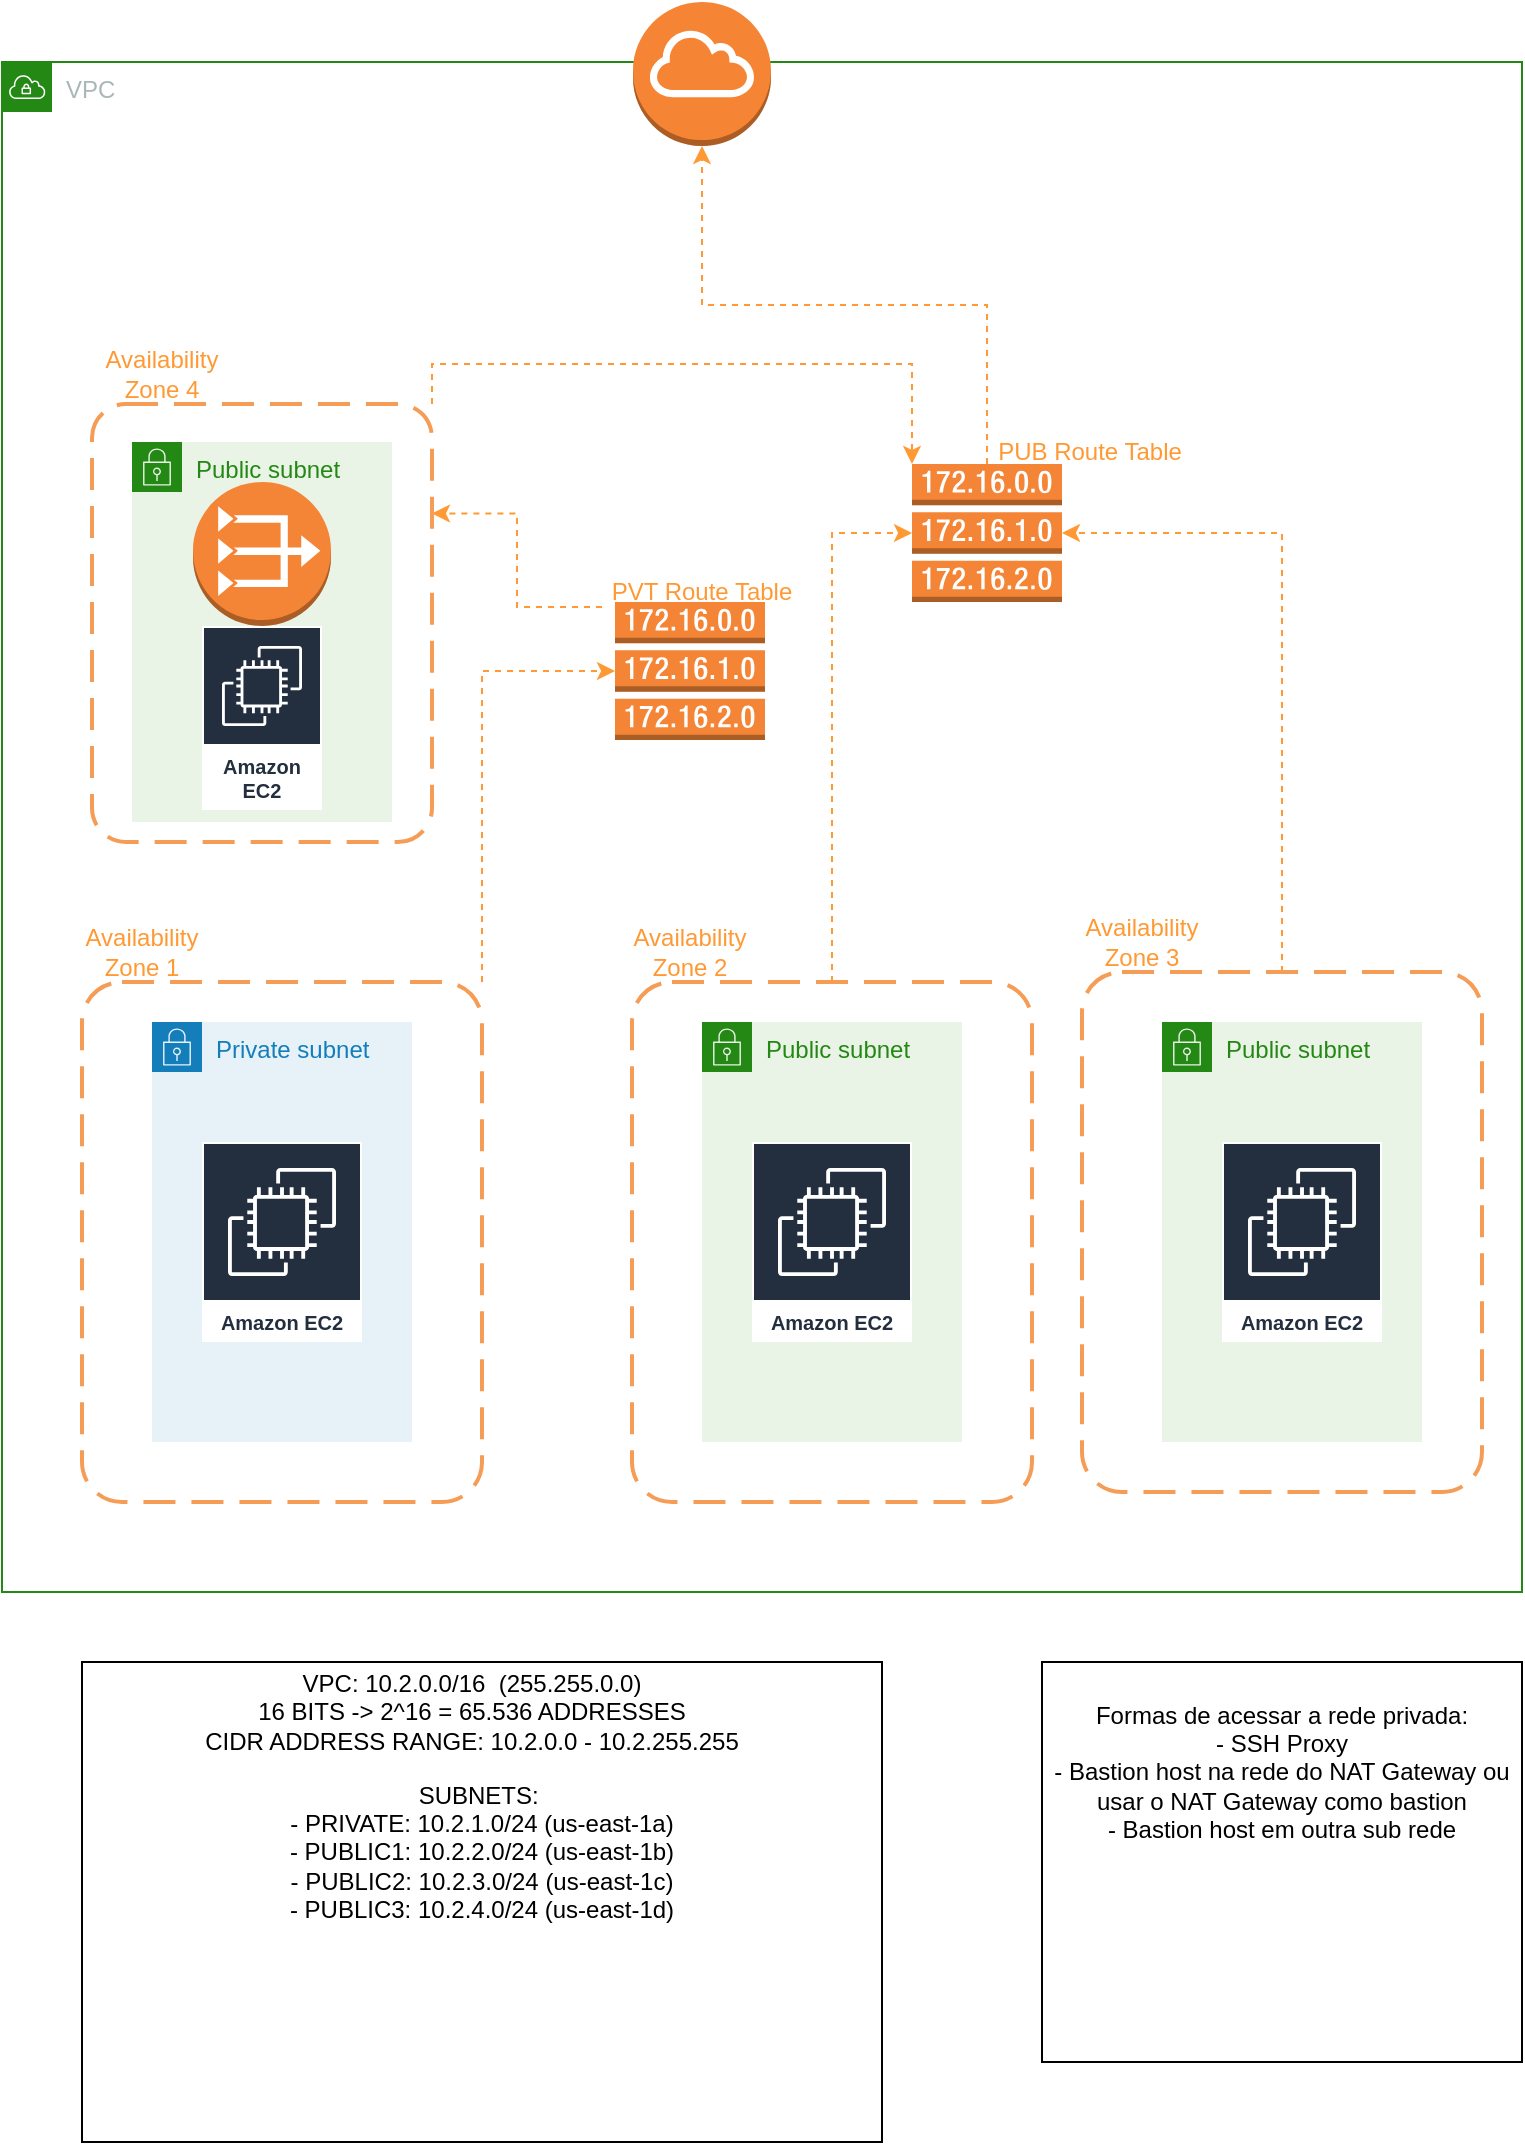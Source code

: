 <mxfile version="16.1.2" type="device"><diagram id="aNAsVDqCYQ4xS_yoXTkp" name="Page-1"><mxGraphModel dx="1038" dy="1748" grid="1" gridSize="10" guides="1" tooltips="1" connect="1" arrows="1" fold="1" page="1" pageScale="1" pageWidth="827" pageHeight="1169" math="0" shadow="0"><root><mxCell id="0"/><mxCell id="1" parent="0"/><mxCell id="YQE9x9vNBxp_oTT1-R-l-1" value="VPC" style="points=[[0,0],[0.25,0],[0.5,0],[0.75,0],[1,0],[1,0.25],[1,0.5],[1,0.75],[1,1],[0.75,1],[0.5,1],[0.25,1],[0,1],[0,0.75],[0,0.5],[0,0.25]];outlineConnect=0;gradientColor=none;html=1;whiteSpace=wrap;fontSize=12;fontStyle=0;shape=mxgraph.aws4.group;grIcon=mxgraph.aws4.group_vpc;strokeColor=#248814;fillColor=none;verticalAlign=top;align=left;spacingLeft=30;fontColor=#AAB7B8;dashed=0;" parent="1" vertex="1"><mxGeometry x="40" y="-240" width="760" height="765" as="geometry"/></mxCell><mxCell id="KtJtBL0OBSE_Rf4ZNxnj-10" style="edgeStyle=orthogonalEdgeStyle;rounded=0;orthogonalLoop=1;jettySize=auto;html=1;exitX=1;exitY=0;exitDx=0;exitDy=0;entryX=0;entryY=0.5;entryDx=0;entryDy=0;entryPerimeter=0;dashed=1;strokeColor=#FF9933;" parent="1" source="YQE9x9vNBxp_oTT1-R-l-3" target="YQE9x9vNBxp_oTT1-R-l-11" edge="1"><mxGeometry relative="1" as="geometry"/></mxCell><mxCell id="YQE9x9vNBxp_oTT1-R-l-3" value="" style="rounded=1;arcSize=10;dashed=1;strokeColor=#F59D56;fillColor=none;gradientColor=none;dashPattern=8 4;strokeWidth=2;" parent="1" vertex="1"><mxGeometry x="80" y="220" width="200" height="260" as="geometry"/></mxCell><mxCell id="YQE9x9vNBxp_oTT1-R-l-4" value="&lt;font color=&quot;#ff9933&quot;&gt;Availability Zone 1&lt;/font&gt;" style="text;html=1;strokeColor=none;fillColor=none;align=center;verticalAlign=middle;whiteSpace=wrap;rounded=0;" parent="1" vertex="1"><mxGeometry x="80" y="190" width="60" height="30" as="geometry"/></mxCell><mxCell id="YQE9x9vNBxp_oTT1-R-l-5" value="Public subnet" style="points=[[0,0],[0.25,0],[0.5,0],[0.75,0],[1,0],[1,0.25],[1,0.5],[1,0.75],[1,1],[0.75,1],[0.5,1],[0.25,1],[0,1],[0,0.75],[0,0.5],[0,0.25]];outlineConnect=0;gradientColor=none;html=1;whiteSpace=wrap;fontSize=12;fontStyle=0;shape=mxgraph.aws4.group;grIcon=mxgraph.aws4.group_security_group;grStroke=0;strokeColor=#248814;fillColor=#E9F3E6;verticalAlign=top;align=left;spacingLeft=30;fontColor=#248814;dashed=0;" parent="1" vertex="1"><mxGeometry x="390" y="240" width="130" height="210" as="geometry"/></mxCell><mxCell id="YQE9x9vNBxp_oTT1-R-l-7" value="Private subnet" style="points=[[0,0],[0.25,0],[0.5,0],[0.75,0],[1,0],[1,0.25],[1,0.5],[1,0.75],[1,1],[0.75,1],[0.5,1],[0.25,1],[0,1],[0,0.75],[0,0.5],[0,0.25]];outlineConnect=0;gradientColor=none;html=1;whiteSpace=wrap;fontSize=12;fontStyle=0;shape=mxgraph.aws4.group;grIcon=mxgraph.aws4.group_security_group;grStroke=0;strokeColor=#147EBA;fillColor=#E6F2F8;verticalAlign=top;align=left;spacingLeft=30;fontColor=#147EBA;dashed=0;" parent="1" vertex="1"><mxGeometry x="115" y="240" width="130" height="210" as="geometry"/></mxCell><mxCell id="YQE9x9vNBxp_oTT1-R-l-8" value="Amazon EC2" style="sketch=0;outlineConnect=0;fontColor=#232F3E;gradientColor=none;strokeColor=#ffffff;fillColor=#232F3E;dashed=0;verticalLabelPosition=middle;verticalAlign=bottom;align=center;html=1;whiteSpace=wrap;fontSize=10;fontStyle=1;spacing=3;shape=mxgraph.aws4.productIcon;prIcon=mxgraph.aws4.ec2;" parent="1" vertex="1"><mxGeometry x="140" y="300" width="80" height="100" as="geometry"/></mxCell><mxCell id="YQE9x9vNBxp_oTT1-R-l-9" value="Amazon EC2" style="sketch=0;outlineConnect=0;fontColor=#232F3E;gradientColor=none;strokeColor=#ffffff;fillColor=#232F3E;dashed=0;verticalLabelPosition=middle;verticalAlign=bottom;align=center;html=1;whiteSpace=wrap;fontSize=10;fontStyle=1;spacing=3;shape=mxgraph.aws4.productIcon;prIcon=mxgraph.aws4.ec2;" parent="1" vertex="1"><mxGeometry x="415" y="300" width="80" height="100" as="geometry"/></mxCell><mxCell id="YQE9x9vNBxp_oTT1-R-l-10" value="" style="outlineConnect=0;dashed=0;verticalLabelPosition=bottom;verticalAlign=top;align=center;html=1;shape=mxgraph.aws3.internet_gateway;fillColor=#F58534;gradientColor=none;fontColor=#FF9933;" parent="1" vertex="1"><mxGeometry x="355.5" y="-270" width="69" height="72" as="geometry"/></mxCell><mxCell id="YQE9x9vNBxp_oTT1-R-l-11" value="" style="outlineConnect=0;dashed=0;verticalLabelPosition=bottom;verticalAlign=top;align=center;html=1;shape=mxgraph.aws3.route_table;fillColor=#F58536;gradientColor=none;fontColor=#FF9933;" parent="1" vertex="1"><mxGeometry x="346.5" y="30" width="75" height="69" as="geometry"/></mxCell><mxCell id="YQE9x9vNBxp_oTT1-R-l-13" value="Public subnet" style="points=[[0,0],[0.25,0],[0.5,0],[0.75,0],[1,0],[1,0.25],[1,0.5],[1,0.75],[1,1],[0.75,1],[0.5,1],[0.25,1],[0,1],[0,0.75],[0,0.5],[0,0.25]];outlineConnect=0;gradientColor=none;html=1;whiteSpace=wrap;fontSize=12;fontStyle=0;shape=mxgraph.aws4.group;grIcon=mxgraph.aws4.group_security_group;grStroke=0;strokeColor=#248814;fillColor=#E9F3E6;verticalAlign=top;align=left;spacingLeft=30;fontColor=#248814;dashed=0;" parent="1" vertex="1"><mxGeometry x="620" y="240" width="130" height="210" as="geometry"/></mxCell><mxCell id="F2uwsrW1rF60rjAnXeRY-10" style="edgeStyle=orthogonalEdgeStyle;rounded=0;orthogonalLoop=1;jettySize=auto;html=1;exitX=0.5;exitY=0;exitDx=0;exitDy=0;entryX=0;entryY=0.5;entryDx=0;entryDy=0;entryPerimeter=0;dashed=1;fontColor=#FF9933;strokeColor=#FF9933;" parent="1" source="YQE9x9vNBxp_oTT1-R-l-14" target="F2uwsrW1rF60rjAnXeRY-9" edge="1"><mxGeometry relative="1" as="geometry"/></mxCell><mxCell id="YQE9x9vNBxp_oTT1-R-l-14" value="" style="rounded=1;arcSize=10;dashed=1;strokeColor=#F59D56;fillColor=none;gradientColor=none;dashPattern=8 4;strokeWidth=2;" parent="1" vertex="1"><mxGeometry x="355" y="220" width="200" height="260" as="geometry"/></mxCell><mxCell id="F2uwsrW1rF60rjAnXeRY-11" style="edgeStyle=orthogonalEdgeStyle;rounded=0;orthogonalLoop=1;jettySize=auto;html=1;exitX=0.5;exitY=0;exitDx=0;exitDy=0;entryX=1;entryY=0.5;entryDx=0;entryDy=0;entryPerimeter=0;dashed=1;fontColor=#FF9933;strokeColor=#FF9933;" parent="1" source="YQE9x9vNBxp_oTT1-R-l-15" target="F2uwsrW1rF60rjAnXeRY-9" edge="1"><mxGeometry relative="1" as="geometry"/></mxCell><mxCell id="YQE9x9vNBxp_oTT1-R-l-15" value="" style="rounded=1;arcSize=10;dashed=1;strokeColor=#F59D56;fillColor=none;gradientColor=none;dashPattern=8 4;strokeWidth=2;" parent="1" vertex="1"><mxGeometry x="580" y="215" width="200" height="260" as="geometry"/></mxCell><mxCell id="YQE9x9vNBxp_oTT1-R-l-17" value="Amazon EC2" style="sketch=0;outlineConnect=0;fontColor=#232F3E;gradientColor=none;strokeColor=#ffffff;fillColor=#232F3E;dashed=0;verticalLabelPosition=middle;verticalAlign=bottom;align=center;html=1;whiteSpace=wrap;fontSize=10;fontStyle=1;spacing=3;shape=mxgraph.aws4.productIcon;prIcon=mxgraph.aws4.ec2;" parent="1" vertex="1"><mxGeometry x="650" y="300" width="80" height="100" as="geometry"/></mxCell><mxCell id="YQE9x9vNBxp_oTT1-R-l-19" value="&lt;font color=&quot;#ff9933&quot;&gt;Availability Zone 2&lt;/font&gt;" style="text;html=1;strokeColor=none;fillColor=none;align=center;verticalAlign=middle;whiteSpace=wrap;rounded=0;" parent="1" vertex="1"><mxGeometry x="354" y="190" width="60" height="30" as="geometry"/></mxCell><mxCell id="YQE9x9vNBxp_oTT1-R-l-20" value="&lt;font color=&quot;#ff9933&quot;&gt;Availability Zone 3&lt;/font&gt;" style="text;html=1;strokeColor=none;fillColor=none;align=center;verticalAlign=middle;whiteSpace=wrap;rounded=0;" parent="1" vertex="1"><mxGeometry x="580" y="185" width="60" height="30" as="geometry"/></mxCell><mxCell id="F2uwsrW1rF60rjAnXeRY-1" value="" style="rounded=0;whiteSpace=wrap;html=1;" parent="1" vertex="1"><mxGeometry x="80" y="560" width="400" height="240" as="geometry"/></mxCell><mxCell id="F2uwsrW1rF60rjAnXeRY-2" value="VPC: 10.2.0.0/16&amp;nbsp; (255.255.0.0)&lt;br&gt;16 BITS -&amp;gt; 2^16 = 65.536 ADDRESSES&lt;br&gt;CIDR ADDRESS RANGE:&amp;nbsp;10.2.0.0 - 10.2.255.255" style="text;html=1;strokeColor=none;fillColor=none;align=center;verticalAlign=middle;whiteSpace=wrap;rounded=0;" parent="1" vertex="1"><mxGeometry x="90" y="570" width="370" height="30" as="geometry"/></mxCell><mxCell id="F2uwsrW1rF60rjAnXeRY-3" value="SUBNETS:&amp;nbsp;&lt;br&gt;- PRIVATE: 10.2.1.0/24 (us-east-1a)&lt;br&gt;- PUBLIC1: 10.2.2.0/24 (us-east-1b)&lt;br&gt;- PUBLIC2: 10.2.3.0/24 (us-east-1c)&lt;br&gt;- PUBLIC3: 10.2.4.0/24 (us-east-1d)" style="text;html=1;strokeColor=none;fillColor=none;align=center;verticalAlign=middle;whiteSpace=wrap;rounded=0;" parent="1" vertex="1"><mxGeometry x="85" y="640" width="390" height="30" as="geometry"/></mxCell><mxCell id="KtJtBL0OBSE_Rf4ZNxnj-11" style="edgeStyle=orthogonalEdgeStyle;rounded=0;orthogonalLoop=1;jettySize=auto;html=1;exitX=0;exitY=0.75;exitDx=0;exitDy=0;entryX=1;entryY=0.25;entryDx=0;entryDy=0;dashed=1;strokeColor=#FF9933;" parent="1" source="F2uwsrW1rF60rjAnXeRY-8" target="KtJtBL0OBSE_Rf4ZNxnj-1" edge="1"><mxGeometry relative="1" as="geometry"/></mxCell><mxCell id="F2uwsrW1rF60rjAnXeRY-8" value="&lt;font color=&quot;#ff9933&quot;&gt;PVT Route Table&lt;/font&gt;" style="text;html=1;strokeColor=none;fillColor=none;align=center;verticalAlign=middle;whiteSpace=wrap;rounded=0;" parent="1" vertex="1"><mxGeometry x="340" y="10" width="100" height="30" as="geometry"/></mxCell><mxCell id="F2uwsrW1rF60rjAnXeRY-12" style="edgeStyle=orthogonalEdgeStyle;rounded=0;orthogonalLoop=1;jettySize=auto;html=1;exitX=0.5;exitY=0;exitDx=0;exitDy=0;exitPerimeter=0;entryX=0.5;entryY=1;entryDx=0;entryDy=0;entryPerimeter=0;dashed=1;fontColor=#FF9933;strokeColor=#FF9933;" parent="1" source="F2uwsrW1rF60rjAnXeRY-9" target="YQE9x9vNBxp_oTT1-R-l-10" edge="1"><mxGeometry relative="1" as="geometry"/></mxCell><mxCell id="F2uwsrW1rF60rjAnXeRY-9" value="" style="outlineConnect=0;dashed=0;verticalLabelPosition=bottom;verticalAlign=top;align=center;html=1;shape=mxgraph.aws3.route_table;fillColor=#F58536;gradientColor=none;fontColor=#FF9933;" parent="1" vertex="1"><mxGeometry x="495" y="-39" width="75" height="69" as="geometry"/></mxCell><mxCell id="F2uwsrW1rF60rjAnXeRY-13" value="PUB Route Table" style="text;html=1;strokeColor=none;fillColor=none;align=center;verticalAlign=middle;whiteSpace=wrap;rounded=0;fontColor=#FF9933;" parent="1" vertex="1"><mxGeometry x="528" y="-60" width="112" height="30" as="geometry"/></mxCell><mxCell id="F2uwsrW1rF60rjAnXeRY-14" value="&lt;font color=&quot;#ffffff&quot;&gt;SECURITY GROUPS (ssh, icmp) AND NACL(ALL)&lt;br&gt;&lt;/font&gt;" style="text;html=1;strokeColor=none;fillColor=none;align=center;verticalAlign=middle;whiteSpace=wrap;rounded=0;fontColor=#FF9933;" parent="1" vertex="1"><mxGeometry x="180" y="740" width="200" height="30" as="geometry"/></mxCell><mxCell id="KtJtBL0OBSE_Rf4ZNxnj-9" style="edgeStyle=orthogonalEdgeStyle;rounded=0;orthogonalLoop=1;jettySize=auto;html=1;exitX=1;exitY=0;exitDx=0;exitDy=0;entryX=0;entryY=0;entryDx=0;entryDy=0;entryPerimeter=0;dashed=1;strokeColor=#FF9933;" parent="1" source="KtJtBL0OBSE_Rf4ZNxnj-1" target="F2uwsrW1rF60rjAnXeRY-9" edge="1"><mxGeometry relative="1" as="geometry"/></mxCell><mxCell id="KtJtBL0OBSE_Rf4ZNxnj-1" value="" style="rounded=1;arcSize=10;dashed=1;strokeColor=#F59D56;fillColor=none;gradientColor=none;dashPattern=8 4;strokeWidth=2;" parent="1" vertex="1"><mxGeometry x="85" y="-69" width="170" height="219" as="geometry"/></mxCell><mxCell id="KtJtBL0OBSE_Rf4ZNxnj-2" value="&lt;font color=&quot;#ff9933&quot;&gt;Availability Zone 4&lt;/font&gt;" style="text;html=1;strokeColor=none;fillColor=none;align=center;verticalAlign=middle;whiteSpace=wrap;rounded=0;" parent="1" vertex="1"><mxGeometry x="90" y="-99" width="60" height="30" as="geometry"/></mxCell><mxCell id="KtJtBL0OBSE_Rf4ZNxnj-3" value="Public subnet" style="points=[[0,0],[0.25,0],[0.5,0],[0.75,0],[1,0],[1,0.25],[1,0.5],[1,0.75],[1,1],[0.75,1],[0.5,1],[0.25,1],[0,1],[0,0.75],[0,0.5],[0,0.25]];outlineConnect=0;gradientColor=none;html=1;whiteSpace=wrap;fontSize=12;fontStyle=0;shape=mxgraph.aws4.group;grIcon=mxgraph.aws4.group_security_group;grStroke=0;strokeColor=#248814;fillColor=#E9F3E6;verticalAlign=top;align=left;spacingLeft=30;fontColor=#248814;dashed=0;" parent="1" vertex="1"><mxGeometry x="105" y="-50" width="130" height="190" as="geometry"/></mxCell><mxCell id="KtJtBL0OBSE_Rf4ZNxnj-4" value="" style="outlineConnect=0;dashed=0;verticalLabelPosition=bottom;verticalAlign=top;align=center;html=1;shape=mxgraph.aws3.vpc_nat_gateway;fillColor=#F58536;gradientColor=none;" parent="1" vertex="1"><mxGeometry x="135.5" y="-30" width="69" height="72" as="geometry"/></mxCell><mxCell id="KtJtBL0OBSE_Rf4ZNxnj-12" value="" style="rounded=0;whiteSpace=wrap;html=1;" parent="1" vertex="1"><mxGeometry x="560" y="560" width="240" height="200" as="geometry"/></mxCell><mxCell id="KtJtBL0OBSE_Rf4ZNxnj-13" value="Formas de acessar a rede privada:&lt;br&gt;- SSH Proxy&lt;br&gt;- Bastion host na rede do NAT Gateway ou usar o NAT Gateway como bastion&lt;br&gt;- Bastion host em outra sub rede" style="text;html=1;strokeColor=none;fillColor=none;align=center;verticalAlign=middle;whiteSpace=wrap;rounded=0;" parent="1" vertex="1"><mxGeometry x="560" y="600" width="240" height="30" as="geometry"/></mxCell><mxCell id="1S6fcFAu8g74EiuKAObb-2" value="Amazon EC2" style="sketch=0;outlineConnect=0;fontColor=#232F3E;gradientColor=none;strokeColor=#ffffff;fillColor=#232F3E;dashed=0;verticalLabelPosition=middle;verticalAlign=bottom;align=center;html=1;whiteSpace=wrap;fontSize=10;fontStyle=1;spacing=3;shape=mxgraph.aws4.productIcon;prIcon=mxgraph.aws4.ec2;" parent="1" vertex="1"><mxGeometry x="140" y="42" width="60" height="92" as="geometry"/></mxCell></root></mxGraphModel></diagram></mxfile>